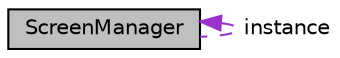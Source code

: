 digraph "ScreenManager"
{
 // LATEX_PDF_SIZE
  edge [fontname="Helvetica",fontsize="10",labelfontname="Helvetica",labelfontsize="10"];
  node [fontname="Helvetica",fontsize="10",shape=record];
  Node1 [label="ScreenManager",height=0.2,width=0.4,color="black", fillcolor="grey75", style="filled", fontcolor="black",tooltip="This is a sigleton Class which changes the screeen currenntly in use."];
  Node1 -> Node1 [dir="back",color="darkorchid3",fontsize="10",style="dashed",label=" instance" ,fontname="Helvetica"];
}
